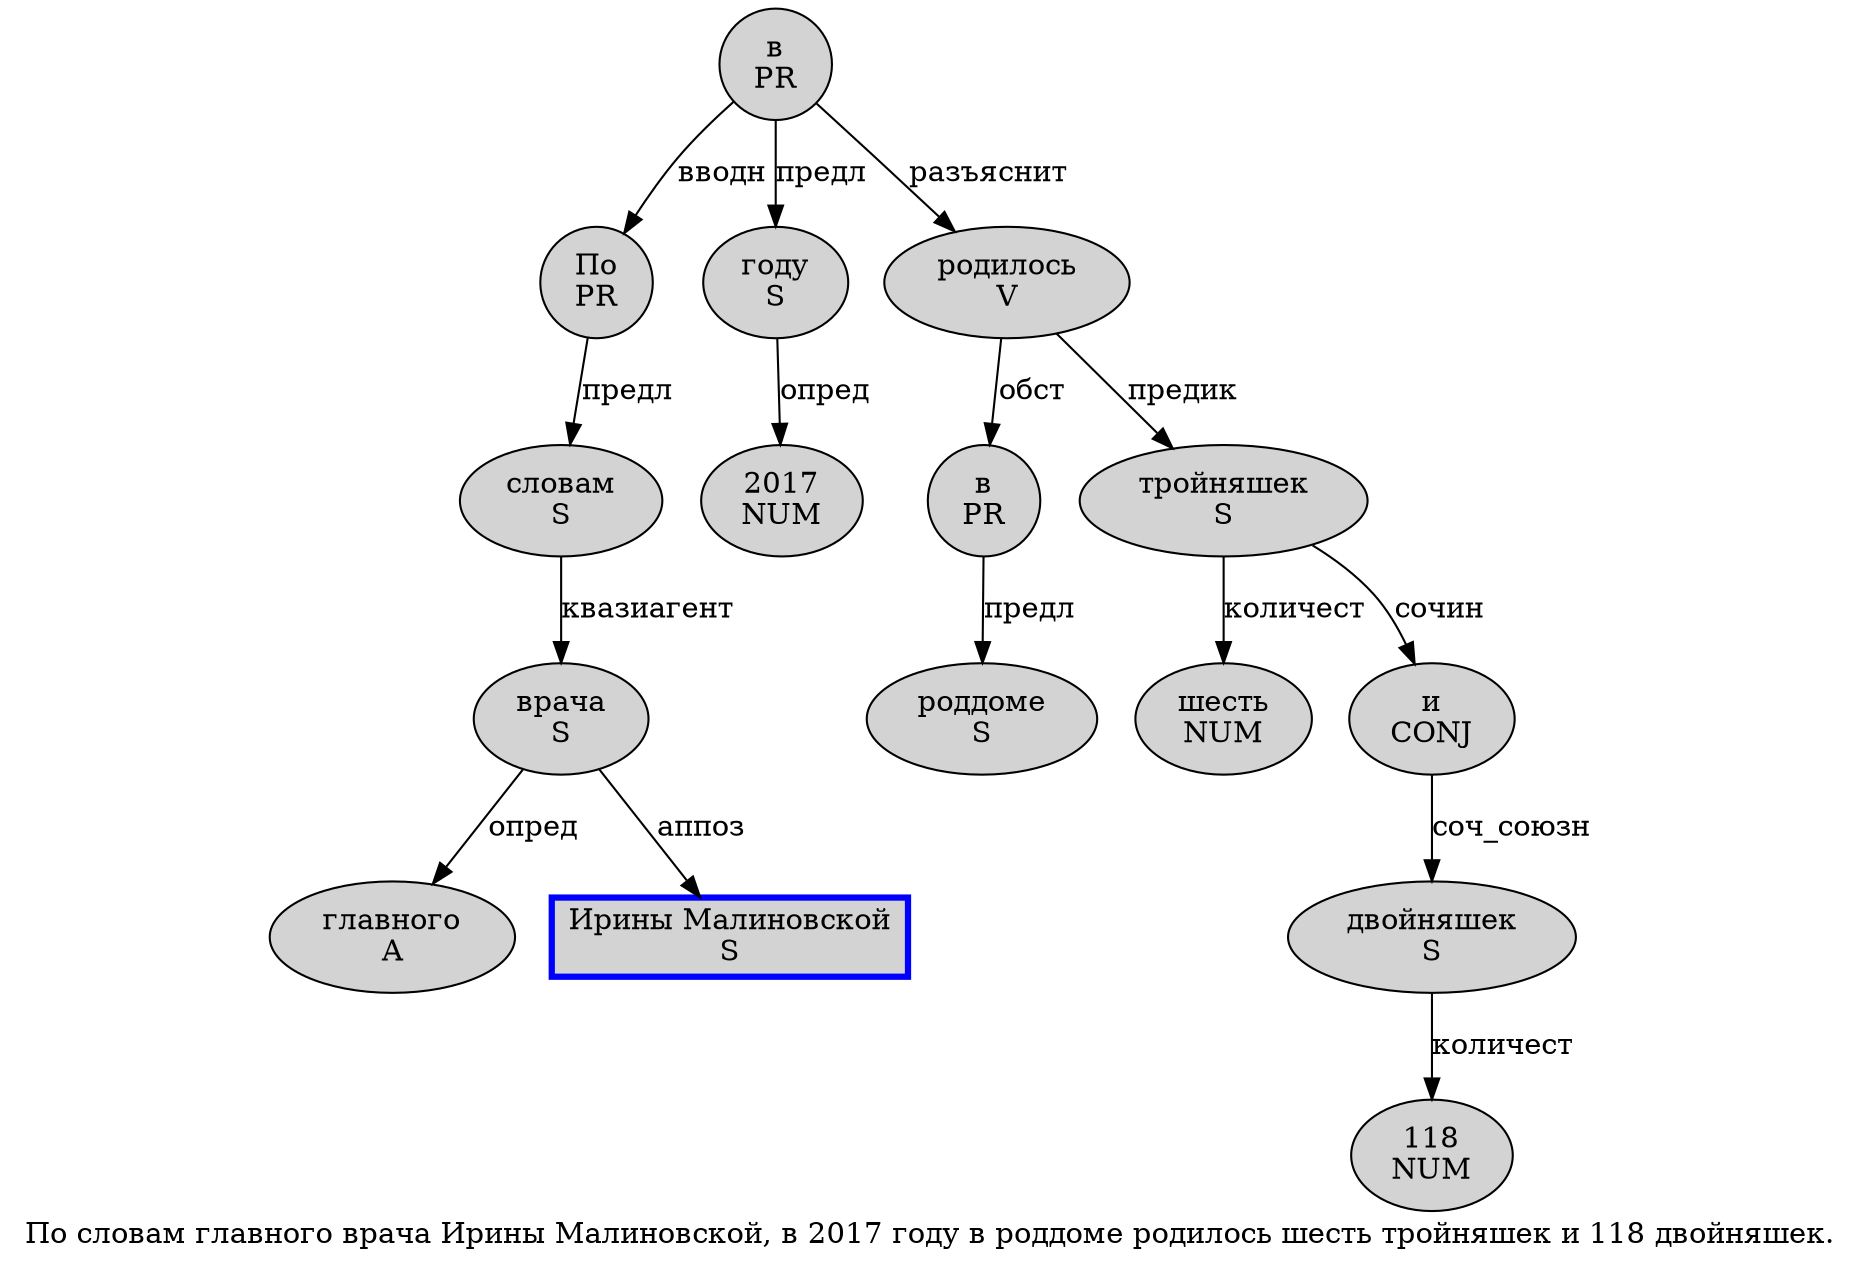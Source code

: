 digraph SENTENCE_754 {
	graph [label="По словам главного врача Ирины Малиновской, в 2017 году в роддоме родилось шесть тройняшек и 118 двойняшек."]
	node [style=filled]
		0 [label="По
PR" color="" fillcolor=lightgray penwidth=1 shape=ellipse]
		1 [label="словам
S" color="" fillcolor=lightgray penwidth=1 shape=ellipse]
		2 [label="главного
A" color="" fillcolor=lightgray penwidth=1 shape=ellipse]
		3 [label="врача
S" color="" fillcolor=lightgray penwidth=1 shape=ellipse]
		4 [label="Ирины Малиновской
S" color=blue fillcolor=lightgray penwidth=3 shape=box]
		6 [label="в
PR" color="" fillcolor=lightgray penwidth=1 shape=ellipse]
		7 [label="2017
NUM" color="" fillcolor=lightgray penwidth=1 shape=ellipse]
		8 [label="году
S" color="" fillcolor=lightgray penwidth=1 shape=ellipse]
		9 [label="в
PR" color="" fillcolor=lightgray penwidth=1 shape=ellipse]
		10 [label="роддоме
S" color="" fillcolor=lightgray penwidth=1 shape=ellipse]
		11 [label="родилось
V" color="" fillcolor=lightgray penwidth=1 shape=ellipse]
		12 [label="шесть
NUM" color="" fillcolor=lightgray penwidth=1 shape=ellipse]
		13 [label="тройняшек
S" color="" fillcolor=lightgray penwidth=1 shape=ellipse]
		14 [label="и
CONJ" color="" fillcolor=lightgray penwidth=1 shape=ellipse]
		15 [label="118
NUM" color="" fillcolor=lightgray penwidth=1 shape=ellipse]
		16 [label="двойняшек
S" color="" fillcolor=lightgray penwidth=1 shape=ellipse]
			3 -> 2 [label="опред"]
			3 -> 4 [label="аппоз"]
			1 -> 3 [label="квазиагент"]
			8 -> 7 [label="опред"]
			9 -> 10 [label="предл"]
			0 -> 1 [label="предл"]
			14 -> 16 [label="соч_союзн"]
			11 -> 9 [label="обст"]
			11 -> 13 [label="предик"]
			6 -> 0 [label="вводн"]
			6 -> 8 [label="предл"]
			6 -> 11 [label="разъяснит"]
			13 -> 12 [label="количест"]
			13 -> 14 [label="сочин"]
			16 -> 15 [label="количест"]
}